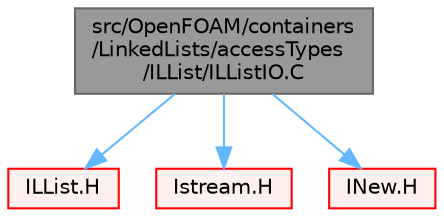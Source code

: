 digraph "src/OpenFOAM/containers/LinkedLists/accessTypes/ILList/ILListIO.C"
{
 // LATEX_PDF_SIZE
  bgcolor="transparent";
  edge [fontname=Helvetica,fontsize=10,labelfontname=Helvetica,labelfontsize=10];
  node [fontname=Helvetica,fontsize=10,shape=box,height=0.2,width=0.4];
  Node1 [id="Node000001",label="src/OpenFOAM/containers\l/LinkedLists/accessTypes\l/ILList/ILListIO.C",height=0.2,width=0.4,color="gray40", fillcolor="grey60", style="filled", fontcolor="black",tooltip=" "];
  Node1 -> Node2 [id="edge1_Node000001_Node000002",color="steelblue1",style="solid",tooltip=" "];
  Node2 [id="Node000002",label="ILList.H",height=0.2,width=0.4,color="red", fillcolor="#FFF0F0", style="filled",URL="$ILList_8H.html",tooltip=" "];
  Node1 -> Node39 [id="edge2_Node000001_Node000039",color="steelblue1",style="solid",tooltip=" "];
  Node39 [id="Node000039",label="Istream.H",height=0.2,width=0.4,color="red", fillcolor="#FFF0F0", style="filled",URL="$Istream_8H.html",tooltip=" "];
  Node1 -> Node96 [id="edge3_Node000001_Node000096",color="steelblue1",style="solid",tooltip=" "];
  Node96 [id="Node000096",label="INew.H",height=0.2,width=0.4,color="red", fillcolor="#FFF0F0", style="filled",URL="$INew_8H.html",tooltip=" "];
}
